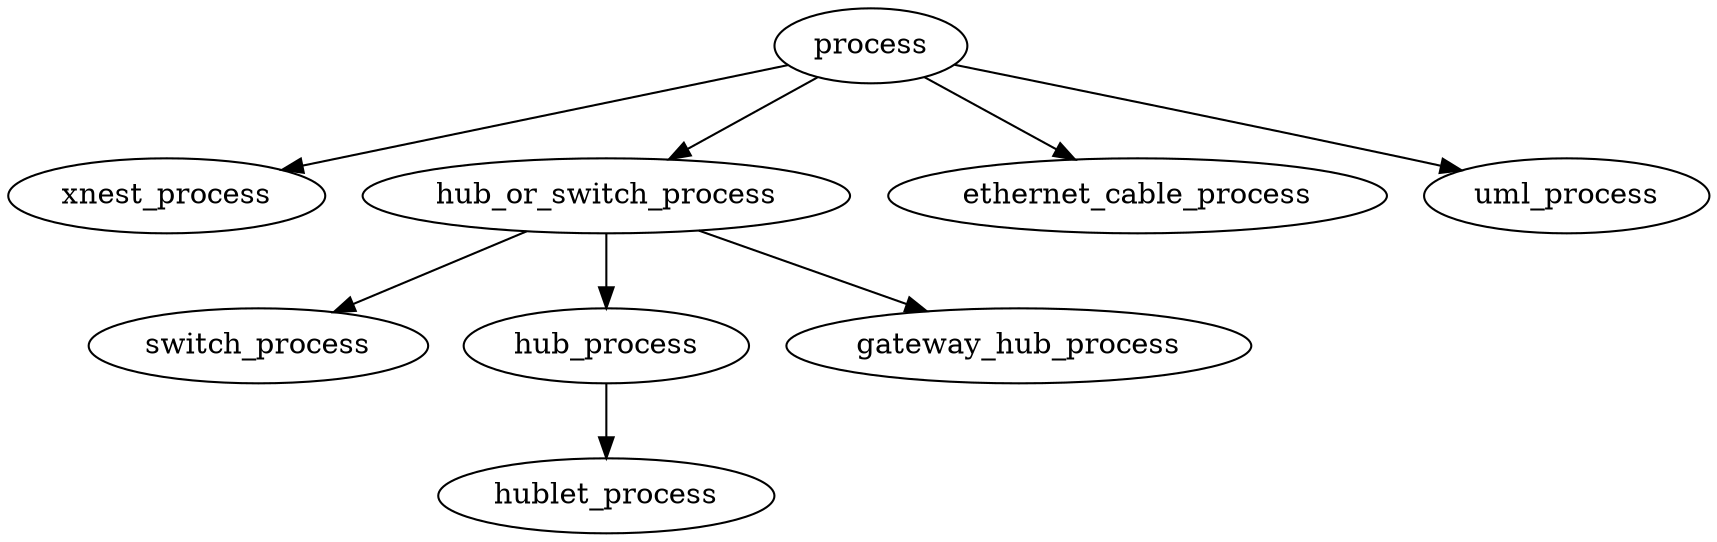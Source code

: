 digraph device_automaton {
               process
               process -> xnest_process 
               process -> hub_or_switch_process
               hub_or_switch_process -> switch_process
               hub_or_switch_process -> hub_process
               hub_process -> hublet_process
               hub_or_switch_process -> gateway_hub_process
               process -> ethernet_cable_process
               process -> uml_process
}
